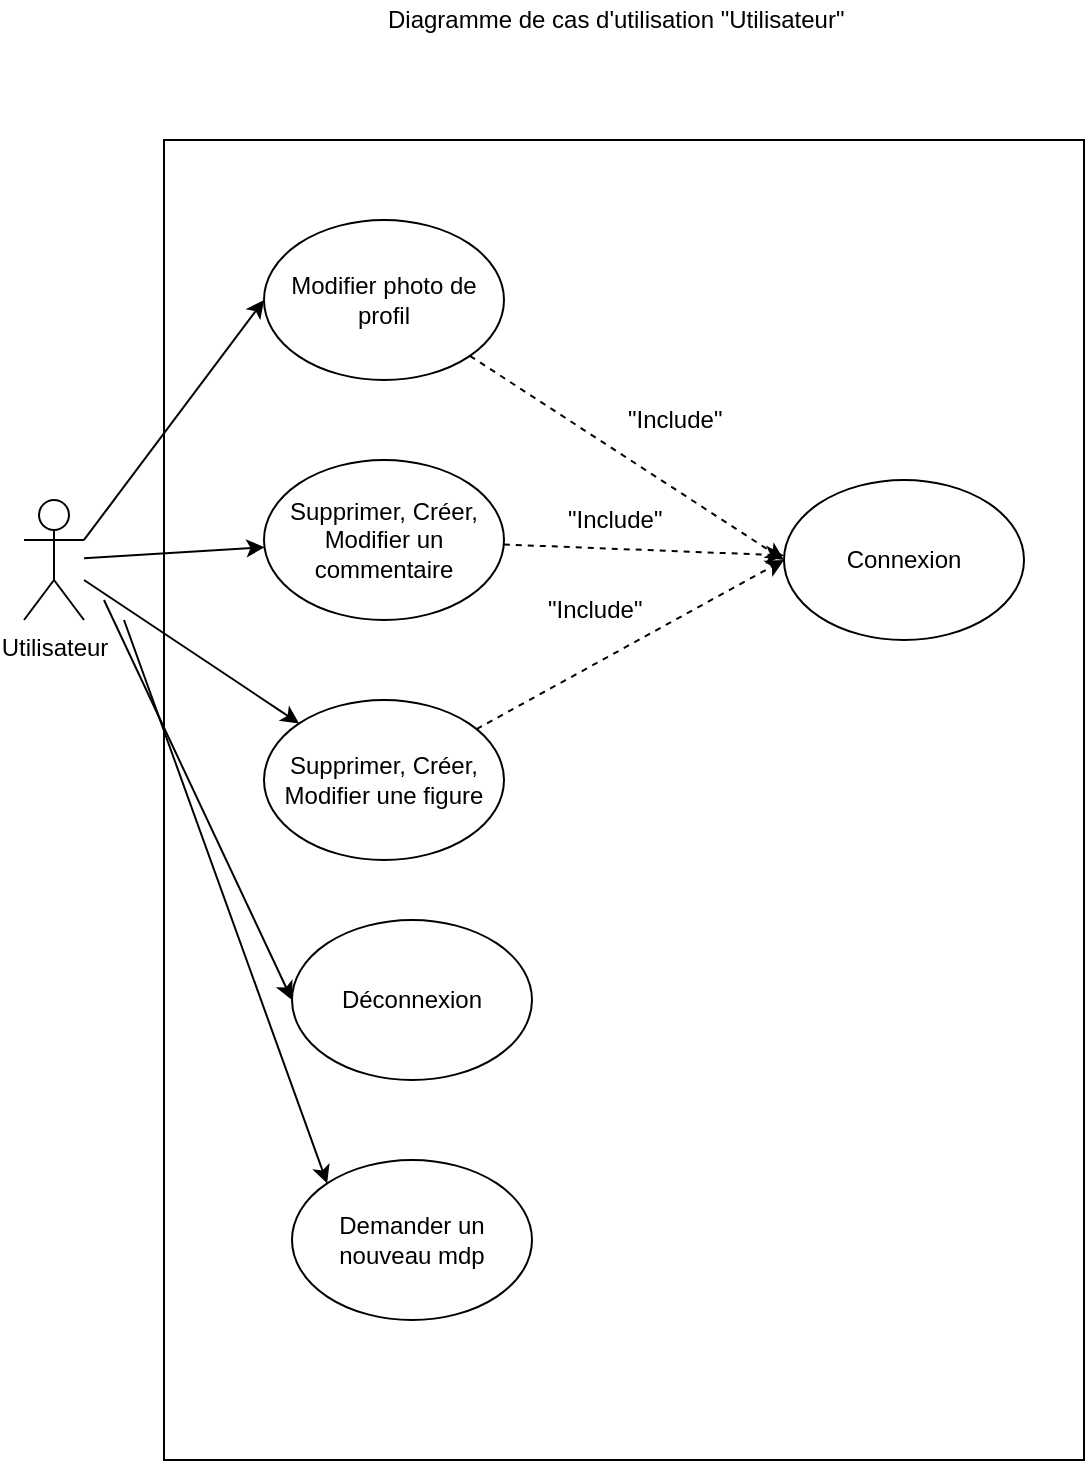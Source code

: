<mxfile version="12.4.2" type="device" pages="1"><diagram id="Bu-HKtcUd9x90OP7cHph" name="Page-1"><mxGraphModel dx="1086" dy="806" grid="1" gridSize="10" guides="1" tooltips="1" connect="1" arrows="1" fold="1" page="1" pageScale="1" pageWidth="827" pageHeight="1169" math="0" shadow="0"><root><mxCell id="0"/><mxCell id="1" parent="0"/><mxCell id="G-hLFVRAvoA__Mwn_994-9" value="" style="rounded=0;whiteSpace=wrap;html=1;" parent="1" vertex="1"><mxGeometry x="200" y="180" width="460" height="660" as="geometry"/></mxCell><mxCell id="G-hLFVRAvoA__Mwn_994-10" style="rounded=0;orthogonalLoop=1;jettySize=auto;html=1;exitX=1;exitY=0.333;exitDx=0;exitDy=0;exitPerimeter=0;entryX=0;entryY=0.5;entryDx=0;entryDy=0;" parent="1" source="G-hLFVRAvoA__Mwn_994-1" target="G-hLFVRAvoA__Mwn_994-3" edge="1"><mxGeometry relative="1" as="geometry"/></mxCell><mxCell id="G-hLFVRAvoA__Mwn_994-11" style="rounded=0;orthogonalLoop=1;jettySize=auto;html=1;" parent="1" source="G-hLFVRAvoA__Mwn_994-1" target="G-hLFVRAvoA__Mwn_994-4" edge="1"><mxGeometry relative="1" as="geometry"/></mxCell><mxCell id="G-hLFVRAvoA__Mwn_994-12" style="rounded=0;orthogonalLoop=1;jettySize=auto;html=1;" parent="1" source="G-hLFVRAvoA__Mwn_994-1" target="G-hLFVRAvoA__Mwn_994-5" edge="1"><mxGeometry relative="1" as="geometry"/></mxCell><mxCell id="G-hLFVRAvoA__Mwn_994-1" value="Utilisateur" style="shape=umlActor;verticalLabelPosition=bottom;labelBackgroundColor=#ffffff;verticalAlign=top;html=1;outlineConnect=0;" parent="1" vertex="1"><mxGeometry x="130" y="360" width="30" height="60" as="geometry"/></mxCell><mxCell id="G-hLFVRAvoA__Mwn_994-17" style="edgeStyle=none;rounded=0;orthogonalLoop=1;jettySize=auto;html=1;entryX=0;entryY=0.5;entryDx=0;entryDy=0;dashed=1;" parent="1" source="G-hLFVRAvoA__Mwn_994-3" target="G-hLFVRAvoA__Mwn_994-16" edge="1"><mxGeometry relative="1" as="geometry"/></mxCell><mxCell id="G-hLFVRAvoA__Mwn_994-3" value="Modifier photo de profil" style="ellipse;whiteSpace=wrap;html=1;" parent="1" vertex="1"><mxGeometry x="250" y="220" width="120" height="80" as="geometry"/></mxCell><mxCell id="G-hLFVRAvoA__Mwn_994-18" style="edgeStyle=none;rounded=0;orthogonalLoop=1;jettySize=auto;html=1;dashed=1;" parent="1" source="G-hLFVRAvoA__Mwn_994-4" target="G-hLFVRAvoA__Mwn_994-16" edge="1"><mxGeometry relative="1" as="geometry"/></mxCell><mxCell id="G-hLFVRAvoA__Mwn_994-4" value="Supprimer, Créer, Modifier un commentaire" style="ellipse;whiteSpace=wrap;html=1;" parent="1" vertex="1"><mxGeometry x="250" y="340" width="120" height="80" as="geometry"/></mxCell><mxCell id="G-hLFVRAvoA__Mwn_994-19" style="edgeStyle=none;rounded=0;orthogonalLoop=1;jettySize=auto;html=1;entryX=0;entryY=0.5;entryDx=0;entryDy=0;dashed=1;" parent="1" source="G-hLFVRAvoA__Mwn_994-5" target="G-hLFVRAvoA__Mwn_994-16" edge="1"><mxGeometry relative="1" as="geometry"/></mxCell><mxCell id="G-hLFVRAvoA__Mwn_994-5" value="Supprimer, Créer, Modifier une figure" style="ellipse;whiteSpace=wrap;html=1;" parent="1" vertex="1"><mxGeometry x="250" y="460" width="120" height="80" as="geometry"/></mxCell><mxCell id="G-hLFVRAvoA__Mwn_994-13" value="Diagramme de cas d'utilisation &quot;Utilisateur&quot;" style="text;html=1;resizable=0;points=[];autosize=1;align=left;verticalAlign=top;spacingTop=-4;" parent="1" vertex="1"><mxGeometry x="310" y="110" width="240" height="20" as="geometry"/></mxCell><mxCell id="G-hLFVRAvoA__Mwn_994-16" value="Connexion" style="ellipse;whiteSpace=wrap;html=1;rounded=0;" parent="1" vertex="1"><mxGeometry x="510" y="350" width="120" height="80" as="geometry"/></mxCell><mxCell id="G-hLFVRAvoA__Mwn_994-21" value="&quot;Include&quot;" style="text;html=1;resizable=0;points=[];autosize=1;align=left;verticalAlign=top;spacingTop=-4;" parent="1" vertex="1"><mxGeometry x="430" y="310" width="60" height="20" as="geometry"/></mxCell><mxCell id="G-hLFVRAvoA__Mwn_994-22" value="&quot;Include&quot;" style="text;html=1;resizable=0;points=[];autosize=1;align=left;verticalAlign=top;spacingTop=-4;" parent="1" vertex="1"><mxGeometry x="400" y="360" width="60" height="20" as="geometry"/></mxCell><mxCell id="G-hLFVRAvoA__Mwn_994-23" value="&quot;Include&quot;" style="text;html=1;resizable=0;points=[];autosize=1;align=left;verticalAlign=top;spacingTop=-4;" parent="1" vertex="1"><mxGeometry x="390" y="405" width="60" height="20" as="geometry"/></mxCell><mxCell id="4P1pqpQMgPt4fIuOWZJu-1" value="Déconnexion" style="ellipse;whiteSpace=wrap;html=1;" parent="1" vertex="1"><mxGeometry x="264" y="570" width="120" height="80" as="geometry"/></mxCell><mxCell id="4P1pqpQMgPt4fIuOWZJu-2" style="rounded=0;orthogonalLoop=1;jettySize=auto;html=1;entryX=0;entryY=0.5;entryDx=0;entryDy=0;" parent="1" target="4P1pqpQMgPt4fIuOWZJu-1" edge="1"><mxGeometry relative="1" as="geometry"><mxPoint x="170" y="410" as="sourcePoint"/><mxPoint x="291.574" y="495.716" as="targetPoint"/></mxGeometry></mxCell><mxCell id="j6IaQB_xiAyHrhYuKGmP-1" value="Demander un nouveau mdp" style="ellipse;whiteSpace=wrap;html=1;" parent="1" vertex="1"><mxGeometry x="264" y="690" width="120" height="80" as="geometry"/></mxCell><mxCell id="j6IaQB_xiAyHrhYuKGmP-2" style="rounded=0;orthogonalLoop=1;jettySize=auto;html=1;entryX=0;entryY=0;entryDx=0;entryDy=0;" parent="1" target="j6IaQB_xiAyHrhYuKGmP-1" edge="1"><mxGeometry relative="1" as="geometry"><mxPoint x="180" y="420" as="sourcePoint"/><mxPoint x="274" y="620" as="targetPoint"/></mxGeometry></mxCell></root></mxGraphModel></diagram></mxfile>